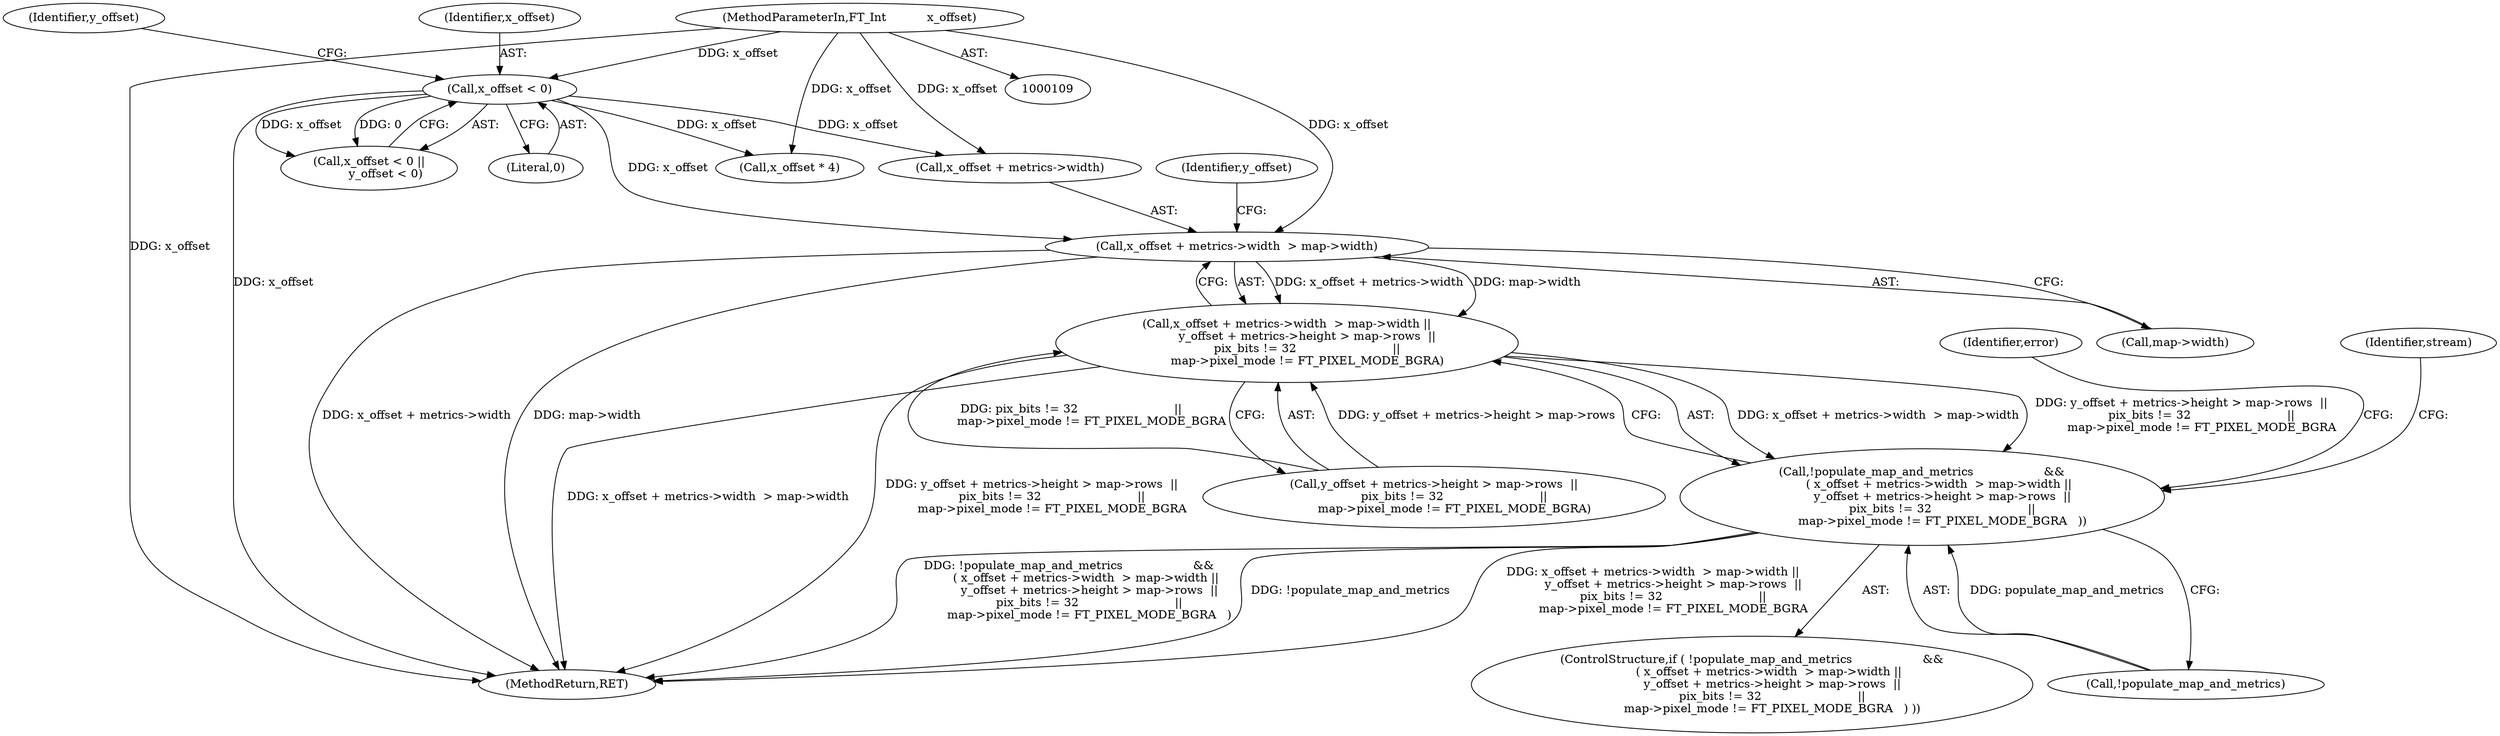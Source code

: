 digraph "1_savannah_b3500af717010137046ec4076d1e1c0641e33727_6@del" {
"1000163" [label="(Call,x_offset + metrics->width  > map->width)"];
"1000146" [label="(Call,x_offset < 0)"];
"1000111" [label="(MethodParameterIn,FT_Int           x_offset)"];
"1000162" [label="(Call,x_offset + metrics->width  > map->width ||\n           y_offset + metrics->height > map->rows  ||\n           pix_bits != 32                          ||\n           map->pixel_mode != FT_PIXEL_MODE_BGRA)"];
"1000159" [label="(Call,!populate_map_and_metrics                   &&\n         ( x_offset + metrics->width  > map->width ||\n           y_offset + metrics->height > map->rows  ||\n           pix_bits != 32                          ||\n           map->pixel_mode != FT_PIXEL_MODE_BGRA   ))"];
"1000111" [label="(MethodParameterIn,FT_Int           x_offset)"];
"1000162" [label="(Call,x_offset + metrics->width  > map->width ||\n           y_offset + metrics->height > map->rows  ||\n           pix_bits != 32                          ||\n           map->pixel_mode != FT_PIXEL_MODE_BGRA)"];
"1000145" [label="(Call,x_offset < 0 ||\n         y_offset < 0)"];
"1000148" [label="(Literal,0)"];
"1000172" [label="(Call,y_offset + metrics->height > map->rows  ||\n           pix_bits != 32                          ||\n           map->pixel_mode != FT_PIXEL_MODE_BGRA)"];
"1000518" [label="(Call,x_offset * 4)"];
"1000193" [label="(Identifier,error)"];
"1000169" [label="(Call,map->width)"];
"1000146" [label="(Call,x_offset < 0)"];
"1000150" [label="(Identifier,y_offset)"];
"1000542" [label="(MethodReturn,RET)"];
"1000175" [label="(Identifier,y_offset)"];
"1000163" [label="(Call,x_offset + metrics->width  > map->width)"];
"1000159" [label="(Call,!populate_map_and_metrics                   &&\n         ( x_offset + metrics->width  > map->width ||\n           y_offset + metrics->height > map->rows  ||\n           pix_bits != 32                          ||\n           map->pixel_mode != FT_PIXEL_MODE_BGRA   ))"];
"1000158" [label="(ControlStructure,if ( !populate_map_and_metrics                   &&\n         ( x_offset + metrics->width  > map->width ||\n           y_offset + metrics->height > map->rows  ||\n           pix_bits != 32                          ||\n           map->pixel_mode != FT_PIXEL_MODE_BGRA   ) ))"];
"1000199" [label="(Identifier,stream)"];
"1000160" [label="(Call,!populate_map_and_metrics)"];
"1000164" [label="(Call,x_offset + metrics->width)"];
"1000147" [label="(Identifier,x_offset)"];
"1000163" -> "1000162"  [label="AST: "];
"1000163" -> "1000169"  [label="CFG: "];
"1000164" -> "1000163"  [label="AST: "];
"1000169" -> "1000163"  [label="AST: "];
"1000175" -> "1000163"  [label="CFG: "];
"1000162" -> "1000163"  [label="CFG: "];
"1000163" -> "1000542"  [label="DDG: x_offset + metrics->width"];
"1000163" -> "1000542"  [label="DDG: map->width"];
"1000163" -> "1000162"  [label="DDG: x_offset + metrics->width"];
"1000163" -> "1000162"  [label="DDG: map->width"];
"1000146" -> "1000163"  [label="DDG: x_offset"];
"1000111" -> "1000163"  [label="DDG: x_offset"];
"1000146" -> "1000145"  [label="AST: "];
"1000146" -> "1000148"  [label="CFG: "];
"1000147" -> "1000146"  [label="AST: "];
"1000148" -> "1000146"  [label="AST: "];
"1000150" -> "1000146"  [label="CFG: "];
"1000145" -> "1000146"  [label="CFG: "];
"1000146" -> "1000542"  [label="DDG: x_offset"];
"1000146" -> "1000145"  [label="DDG: x_offset"];
"1000146" -> "1000145"  [label="DDG: 0"];
"1000111" -> "1000146"  [label="DDG: x_offset"];
"1000146" -> "1000164"  [label="DDG: x_offset"];
"1000146" -> "1000518"  [label="DDG: x_offset"];
"1000111" -> "1000109"  [label="AST: "];
"1000111" -> "1000542"  [label="DDG: x_offset"];
"1000111" -> "1000164"  [label="DDG: x_offset"];
"1000111" -> "1000518"  [label="DDG: x_offset"];
"1000162" -> "1000159"  [label="AST: "];
"1000162" -> "1000172"  [label="CFG: "];
"1000172" -> "1000162"  [label="AST: "];
"1000159" -> "1000162"  [label="CFG: "];
"1000162" -> "1000542"  [label="DDG: y_offset + metrics->height > map->rows  ||\n           pix_bits != 32                          ||\n           map->pixel_mode != FT_PIXEL_MODE_BGRA"];
"1000162" -> "1000542"  [label="DDG: x_offset + metrics->width  > map->width"];
"1000162" -> "1000159"  [label="DDG: x_offset + metrics->width  > map->width"];
"1000162" -> "1000159"  [label="DDG: y_offset + metrics->height > map->rows  ||\n           pix_bits != 32                          ||\n           map->pixel_mode != FT_PIXEL_MODE_BGRA"];
"1000172" -> "1000162"  [label="DDG: y_offset + metrics->height > map->rows"];
"1000172" -> "1000162"  [label="DDG: pix_bits != 32                          ||\n           map->pixel_mode != FT_PIXEL_MODE_BGRA"];
"1000159" -> "1000158"  [label="AST: "];
"1000159" -> "1000160"  [label="CFG: "];
"1000160" -> "1000159"  [label="AST: "];
"1000193" -> "1000159"  [label="CFG: "];
"1000199" -> "1000159"  [label="CFG: "];
"1000159" -> "1000542"  [label="DDG: !populate_map_and_metrics                   &&\n         ( x_offset + metrics->width  > map->width ||\n           y_offset + metrics->height > map->rows  ||\n           pix_bits != 32                          ||\n           map->pixel_mode != FT_PIXEL_MODE_BGRA   )"];
"1000159" -> "1000542"  [label="DDG: !populate_map_and_metrics"];
"1000159" -> "1000542"  [label="DDG: x_offset + metrics->width  > map->width ||\n           y_offset + metrics->height > map->rows  ||\n           pix_bits != 32                          ||\n           map->pixel_mode != FT_PIXEL_MODE_BGRA"];
"1000160" -> "1000159"  [label="DDG: populate_map_and_metrics"];
}
